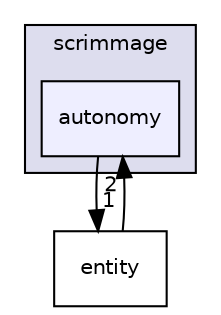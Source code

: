 digraph "/root/scrimmage/scrimmage/include/scrimmage/autonomy" {
  compound=true
  node [ fontsize="10", fontname="Helvetica"];
  edge [ labelfontsize="10", labelfontname="Helvetica"];
  subgraph clusterdir_ecf48bde53b2430882a9b9ec48e1b42d {
    graph [ bgcolor="#ddddee", pencolor="black", label="scrimmage" fontname="Helvetica", fontsize="10", URL="dir_ecf48bde53b2430882a9b9ec48e1b42d.html"]
  dir_b3bb4020ef55165afbb203d4dc0e2378 [shape=box, label="autonomy", style="filled", fillcolor="#eeeeff", pencolor="black", URL="dir_b3bb4020ef55165afbb203d4dc0e2378.html"];
  }
  dir_5ef164da32927a27aef05eae2283c928 [shape=box label="entity" URL="dir_5ef164da32927a27aef05eae2283c928.html"];
  dir_5ef164da32927a27aef05eae2283c928->dir_b3bb4020ef55165afbb203d4dc0e2378 [headlabel="2", labeldistance=1.5 headhref="dir_000008_000006.html"];
  dir_b3bb4020ef55165afbb203d4dc0e2378->dir_5ef164da32927a27aef05eae2283c928 [headlabel="1", labeldistance=1.5 headhref="dir_000006_000008.html"];
}
